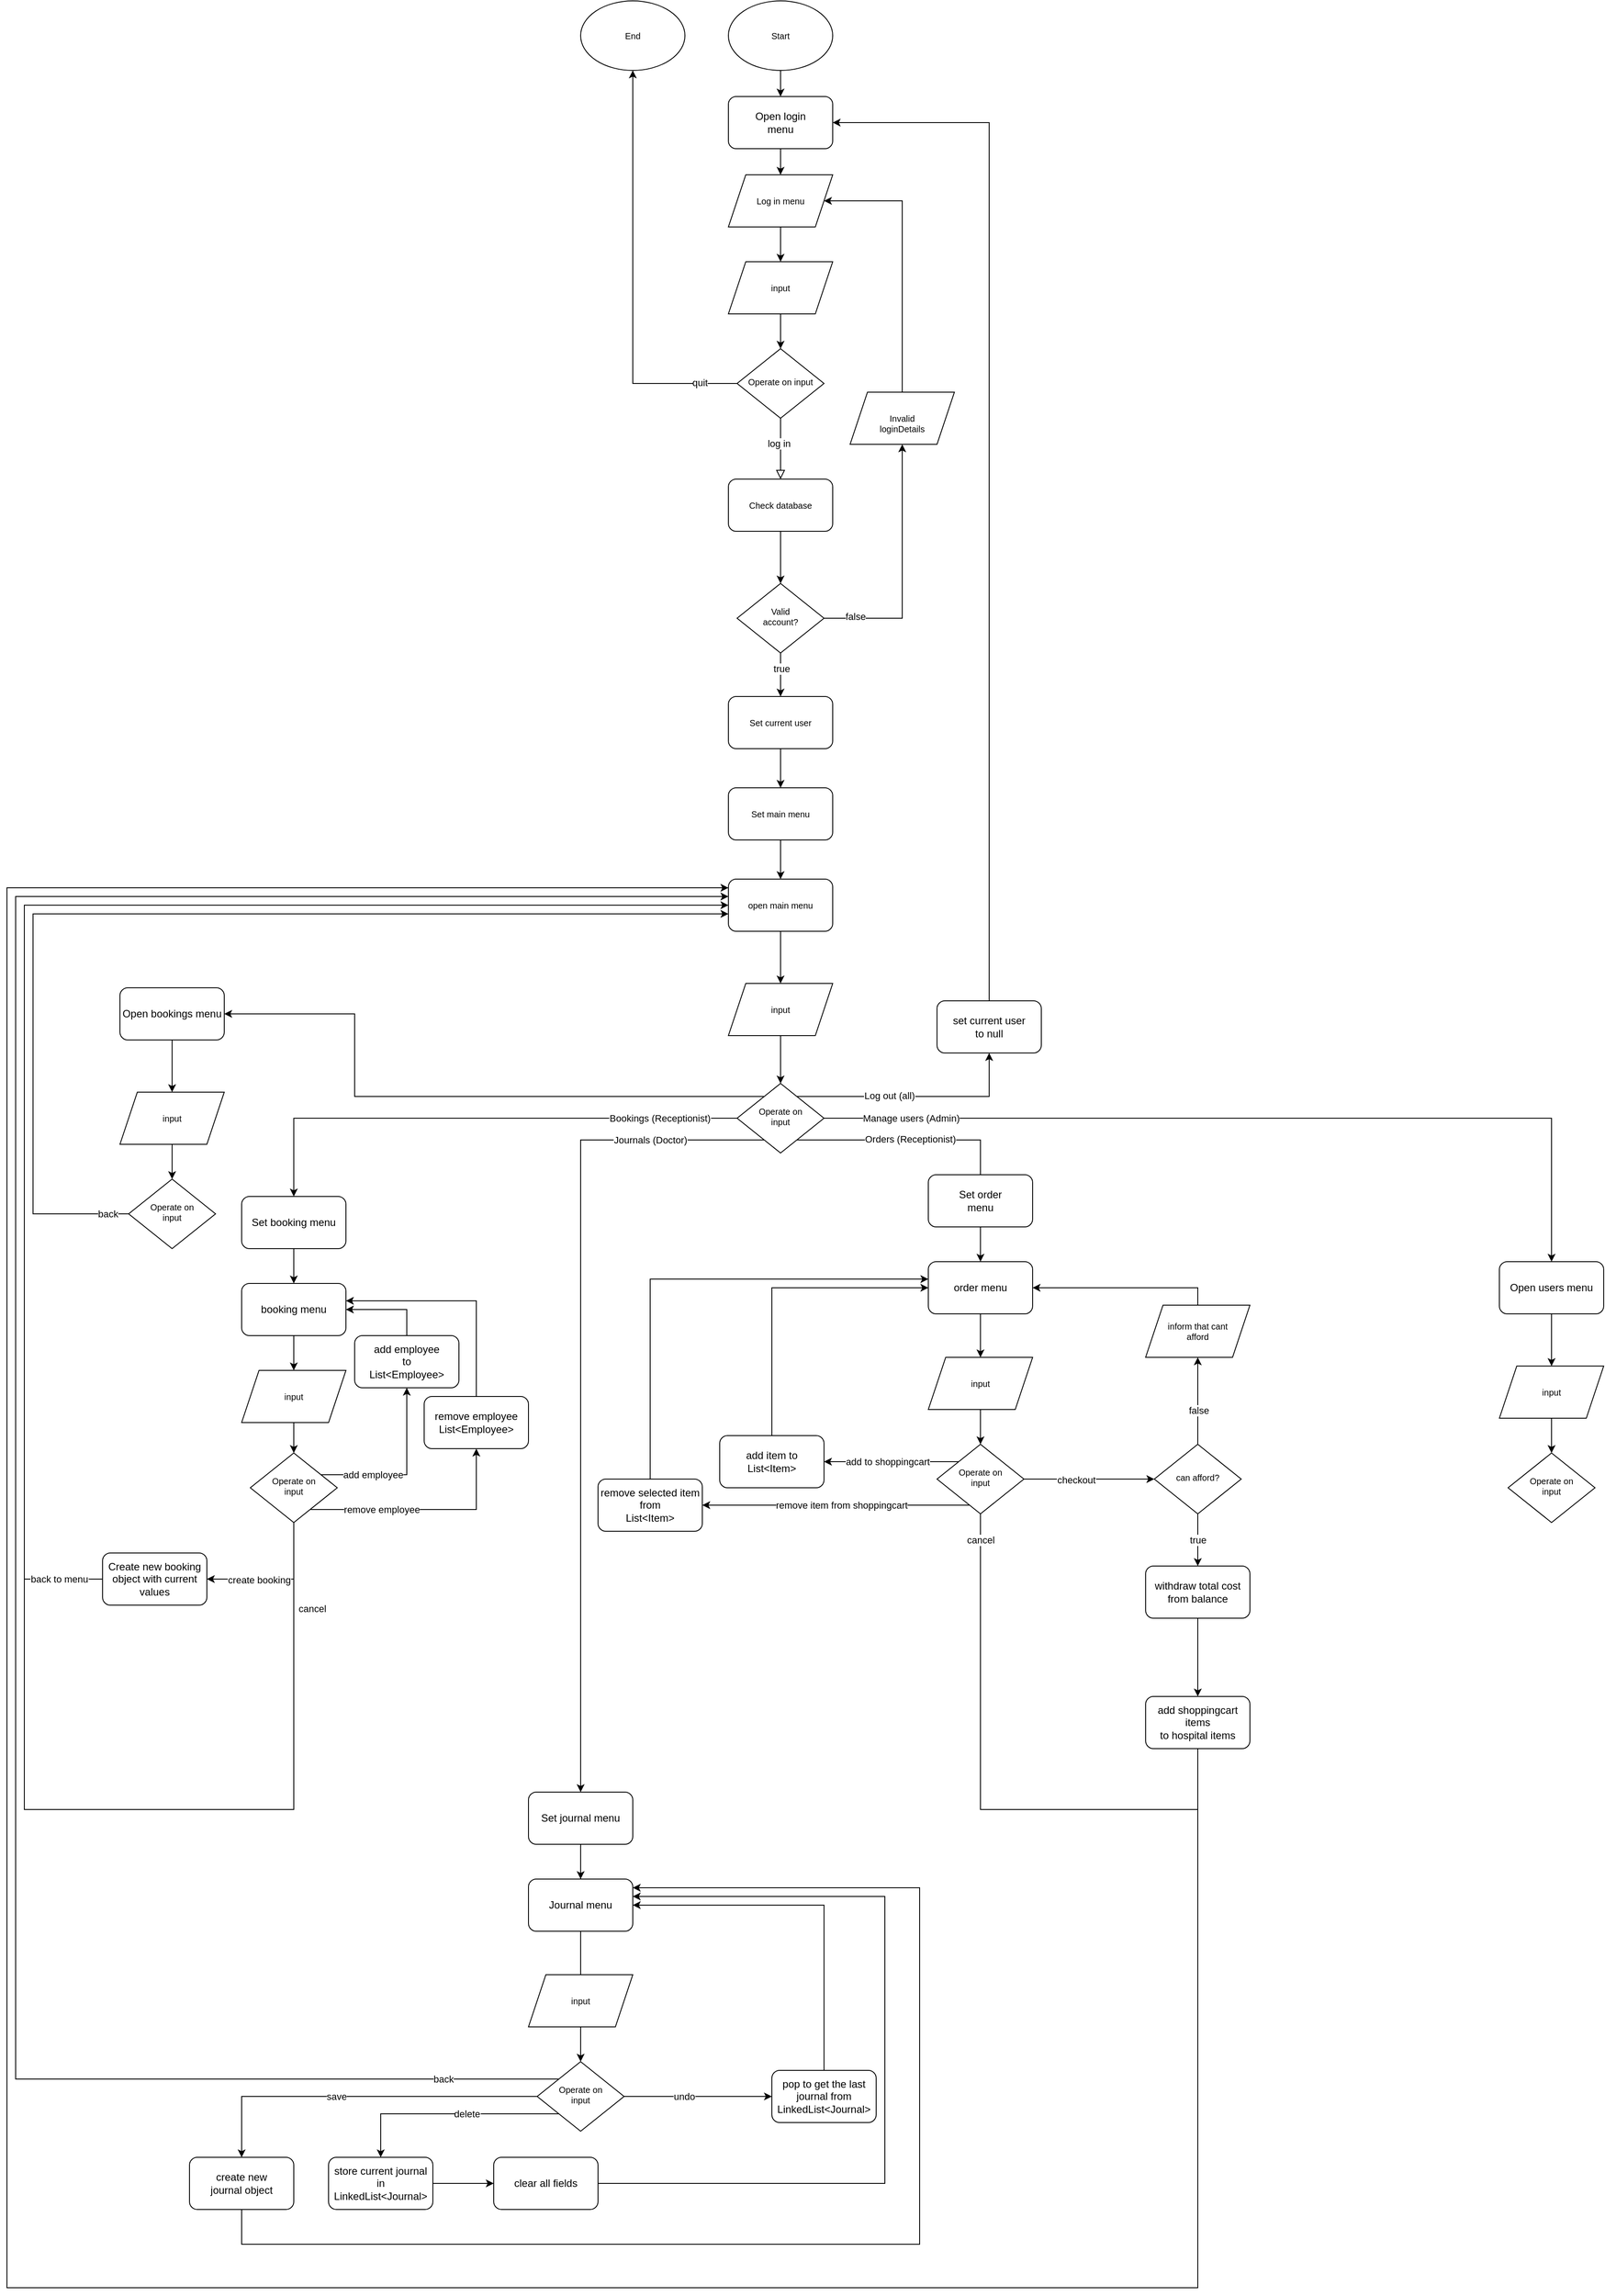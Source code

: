 <mxfile version="15.8.8" type="device"><diagram id="C5RBs43oDa-KdzZeNtuy" name="Page-1"><mxGraphModel dx="2055" dy="1497" grid="1" gridSize="10" guides="1" tooltips="1" connect="1" arrows="1" fold="1" page="1" pageScale="1" pageWidth="827" pageHeight="1169" math="0" shadow="0"><root><mxCell id="WIyWlLk6GJQsqaUBKTNV-0"/><mxCell id="WIyWlLk6GJQsqaUBKTNV-1" parent="WIyWlLk6GJQsqaUBKTNV-0"/><mxCell id="WIyWlLk6GJQsqaUBKTNV-2" value="" style="rounded=0;html=1;jettySize=auto;orthogonalLoop=1;fontSize=10;endArrow=block;endFill=0;endSize=8;strokeWidth=1;shadow=0;labelBackgroundColor=none;edgeStyle=orthogonalEdgeStyle;startArrow=none;" parent="WIyWlLk6GJQsqaUBKTNV-1" source="FMDktdwsjYTPo5hwzyfy-83" target="PNZuK1iH_k0Fpa-wT_F5-3" edge="1"><mxGeometry relative="1" as="geometry"><mxPoint y="-210.0" as="sourcePoint"/></mxGeometry></mxCell><mxCell id="FMDktdwsjYTPo5hwzyfy-88" value="log in" style="edgeLabel;html=1;align=center;verticalAlign=middle;resizable=0;points=[];" parent="WIyWlLk6GJQsqaUBKTNV-2" vertex="1" connectable="0"><mxGeometry x="-0.191" y="-2" relative="1" as="geometry"><mxPoint as="offset"/></mxGeometry></mxCell><mxCell id="sf3Kfz852IDjXtzxoqYk-4" style="edgeStyle=orthogonalEdgeStyle;rounded=0;orthogonalLoop=1;jettySize=auto;html=1;" edge="1" parent="WIyWlLk6GJQsqaUBKTNV-1" source="WIyWlLk6GJQsqaUBKTNV-6" target="PNZuK1iH_k0Fpa-wT_F5-1"><mxGeometry relative="1" as="geometry"/></mxCell><mxCell id="sf3Kfz852IDjXtzxoqYk-5" value="false" style="edgeLabel;html=1;align=center;verticalAlign=middle;resizable=0;points=[];" vertex="1" connectable="0" parent="sf3Kfz852IDjXtzxoqYk-4"><mxGeometry x="-0.752" y="2" relative="1" as="geometry"><mxPoint as="offset"/></mxGeometry></mxCell><mxCell id="sf3Kfz852IDjXtzxoqYk-6" style="edgeStyle=orthogonalEdgeStyle;rounded=0;orthogonalLoop=1;jettySize=auto;html=1;" edge="1" parent="WIyWlLk6GJQsqaUBKTNV-1" source="WIyWlLk6GJQsqaUBKTNV-6" target="PNZuK1iH_k0Fpa-wT_F5-9"><mxGeometry relative="1" as="geometry"/></mxCell><mxCell id="sf3Kfz852IDjXtzxoqYk-7" value="true" style="edgeLabel;html=1;align=center;verticalAlign=middle;resizable=0;points=[];" vertex="1" connectable="0" parent="sf3Kfz852IDjXtzxoqYk-6"><mxGeometry x="-0.28" y="1" relative="1" as="geometry"><mxPoint as="offset"/></mxGeometry></mxCell><mxCell id="WIyWlLk6GJQsqaUBKTNV-6" value="&lt;div&gt;Valid&lt;/div&gt;&lt;div&gt;account?&lt;br&gt;&lt;/div&gt;" style="rhombus;whiteSpace=wrap;html=1;shadow=0;fontFamily=Helvetica;fontSize=10;align=center;strokeWidth=1;spacing=6;spacingTop=-4;" parent="WIyWlLk6GJQsqaUBKTNV-1" vertex="1"><mxGeometry x="-50" y="110" width="100" height="80" as="geometry"/></mxCell><mxCell id="FMDktdwsjYTPo5hwzyfy-92" style="edgeStyle=orthogonalEdgeStyle;rounded=0;orthogonalLoop=1;jettySize=auto;html=1;" parent="WIyWlLk6GJQsqaUBKTNV-1" source="PNZuK1iH_k0Fpa-wT_F5-0" target="FMDktdwsjYTPo5hwzyfy-83" edge="1"><mxGeometry relative="1" as="geometry"/></mxCell><mxCell id="PNZuK1iH_k0Fpa-wT_F5-0" value="input" style="shape=parallelogram;perimeter=parallelogramPerimeter;whiteSpace=wrap;html=1;fixedSize=1;fontSize=10;" parent="WIyWlLk6GJQsqaUBKTNV-1" vertex="1"><mxGeometry x="-60" y="-260" width="120" height="60" as="geometry"/></mxCell><mxCell id="PNZuK1iH_k0Fpa-wT_F5-2" style="edgeStyle=orthogonalEdgeStyle;rounded=0;orthogonalLoop=1;jettySize=auto;html=1;fontSize=10;" parent="WIyWlLk6GJQsqaUBKTNV-1" source="PNZuK1iH_k0Fpa-wT_F5-1" target="PNZuK1iH_k0Fpa-wT_F5-7" edge="1"><mxGeometry relative="1" as="geometry"><Array as="points"><mxPoint x="140" y="-330"/></Array></mxGeometry></mxCell><mxCell id="PNZuK1iH_k0Fpa-wT_F5-1" value="&lt;div&gt;&lt;br&gt;&lt;/div&gt;&lt;div&gt;Invalid&lt;br&gt;&lt;/div&gt;&lt;div&gt;loginDetails&lt;br&gt;&lt;/div&gt;" style="shape=parallelogram;perimeter=parallelogramPerimeter;whiteSpace=wrap;html=1;fixedSize=1;fontSize=10;" parent="WIyWlLk6GJQsqaUBKTNV-1" vertex="1"><mxGeometry x="80" y="-110" width="120" height="60" as="geometry"/></mxCell><mxCell id="PNZuK1iH_k0Fpa-wT_F5-4" style="edgeStyle=orthogonalEdgeStyle;rounded=0;orthogonalLoop=1;jettySize=auto;html=1;fontSize=10;" parent="WIyWlLk6GJQsqaUBKTNV-1" source="PNZuK1iH_k0Fpa-wT_F5-3" target="WIyWlLk6GJQsqaUBKTNV-6" edge="1"><mxGeometry relative="1" as="geometry"><mxPoint x="-0.034" y="100.028" as="targetPoint"/></mxGeometry></mxCell><mxCell id="PNZuK1iH_k0Fpa-wT_F5-3" value="Check database" style="rounded=1;whiteSpace=wrap;html=1;fontSize=10;" parent="WIyWlLk6GJQsqaUBKTNV-1" vertex="1"><mxGeometry x="-60" y="-10" width="120" height="60" as="geometry"/></mxCell><mxCell id="PNZuK1iH_k0Fpa-wT_F5-6" style="edgeStyle=orthogonalEdgeStyle;rounded=0;orthogonalLoop=1;jettySize=auto;html=1;fontSize=10;" parent="WIyWlLk6GJQsqaUBKTNV-1" source="PNZuK1iH_k0Fpa-wT_F5-5" target="FMDktdwsjYTPo5hwzyfy-9" edge="1"><mxGeometry relative="1" as="geometry"/></mxCell><mxCell id="PNZuK1iH_k0Fpa-wT_F5-5" value="Start" style="ellipse;whiteSpace=wrap;html=1;fontSize=10;" parent="WIyWlLk6GJQsqaUBKTNV-1" vertex="1"><mxGeometry x="-60" y="-560" width="120" height="80" as="geometry"/></mxCell><mxCell id="PNZuK1iH_k0Fpa-wT_F5-8" style="edgeStyle=orthogonalEdgeStyle;rounded=0;orthogonalLoop=1;jettySize=auto;html=1;fontSize=10;" parent="WIyWlLk6GJQsqaUBKTNV-1" source="PNZuK1iH_k0Fpa-wT_F5-7" target="PNZuK1iH_k0Fpa-wT_F5-0" edge="1"><mxGeometry relative="1" as="geometry"/></mxCell><mxCell id="PNZuK1iH_k0Fpa-wT_F5-7" value="Log in menu" style="shape=parallelogram;perimeter=parallelogramPerimeter;whiteSpace=wrap;html=1;fixedSize=1;fontSize=10;" parent="WIyWlLk6GJQsqaUBKTNV-1" vertex="1"><mxGeometry x="-60" y="-360" width="120" height="60" as="geometry"/></mxCell><mxCell id="FMDktdwsjYTPo5hwzyfy-33" style="edgeStyle=orthogonalEdgeStyle;rounded=0;orthogonalLoop=1;jettySize=auto;html=1;" parent="WIyWlLk6GJQsqaUBKTNV-1" source="PNZuK1iH_k0Fpa-wT_F5-9" target="FMDktdwsjYTPo5hwzyfy-29" edge="1"><mxGeometry relative="1" as="geometry"/></mxCell><mxCell id="PNZuK1iH_k0Fpa-wT_F5-9" value="&lt;div&gt;Set current user&lt;/div&gt;" style="rounded=1;whiteSpace=wrap;html=1;fontSize=10;" parent="WIyWlLk6GJQsqaUBKTNV-1" vertex="1"><mxGeometry x="-60" y="240" width="120" height="60" as="geometry"/></mxCell><mxCell id="FMDktdwsjYTPo5hwzyfy-7" style="edgeStyle=orthogonalEdgeStyle;rounded=0;orthogonalLoop=1;jettySize=auto;html=1;" parent="WIyWlLk6GJQsqaUBKTNV-1" source="FMDktdwsjYTPo5hwzyfy-4" target="FMDktdwsjYTPo5hwzyfy-6" edge="1"><mxGeometry relative="1" as="geometry"><Array as="points"><mxPoint x="-560" y="725"/></Array></mxGeometry></mxCell><mxCell id="FMDktdwsjYTPo5hwzyfy-13" value="Bookings (Receptionist)" style="edgeLabel;html=1;align=center;verticalAlign=middle;resizable=0;points=[];" parent="FMDktdwsjYTPo5hwzyfy-7" vertex="1" connectable="0"><mxGeometry x="-0.095" y="3" relative="1" as="geometry"><mxPoint x="182" y="-3" as="offset"/></mxGeometry></mxCell><mxCell id="FMDktdwsjYTPo5hwzyfy-15" style="edgeStyle=orthogonalEdgeStyle;rounded=0;orthogonalLoop=1;jettySize=auto;html=1;" parent="WIyWlLk6GJQsqaUBKTNV-1" source="FMDktdwsjYTPo5hwzyfy-4" target="FMDktdwsjYTPo5hwzyfy-14" edge="1"><mxGeometry relative="1" as="geometry"><Array as="points"><mxPoint x="230" y="750"/></Array></mxGeometry></mxCell><mxCell id="FMDktdwsjYTPo5hwzyfy-55" value="Orders (Receptionist)" style="edgeLabel;html=1;align=center;verticalAlign=middle;resizable=0;points=[];" parent="FMDktdwsjYTPo5hwzyfy-15" vertex="1" connectable="0"><mxGeometry x="-0.18" y="1" relative="1" as="geometry"><mxPoint x="-14" as="offset"/></mxGeometry></mxCell><mxCell id="FMDktdwsjYTPo5hwzyfy-62" style="edgeStyle=orthogonalEdgeStyle;rounded=0;orthogonalLoop=1;jettySize=auto;html=1;" parent="WIyWlLk6GJQsqaUBKTNV-1" source="FMDktdwsjYTPo5hwzyfy-4" target="FMDktdwsjYTPo5hwzyfy-61" edge="1"><mxGeometry relative="1" as="geometry"><Array as="points"><mxPoint x="-230" y="750"/></Array></mxGeometry></mxCell><mxCell id="I7iAI7oBFa5zMu84nfNV-2" value="Journals (Doctor)" style="edgeLabel;html=1;align=center;verticalAlign=middle;resizable=0;points=[];" parent="FMDktdwsjYTPo5hwzyfy-62" vertex="1" connectable="0"><mxGeometry x="-0.419" relative="1" as="geometry"><mxPoint x="80" y="-68" as="offset"/></mxGeometry></mxCell><mxCell id="FMDktdwsjYTPo5hwzyfy-69" style="edgeStyle=orthogonalEdgeStyle;rounded=0;orthogonalLoop=1;jettySize=auto;html=1;" parent="WIyWlLk6GJQsqaUBKTNV-1" source="FMDktdwsjYTPo5hwzyfy-4" target="FMDktdwsjYTPo5hwzyfy-68" edge="1"><mxGeometry relative="1" as="geometry"><Array as="points"><mxPoint x="887" y="725"/></Array></mxGeometry></mxCell><mxCell id="FMDktdwsjYTPo5hwzyfy-76" value="Manage users (Admin)" style="edgeLabel;html=1;align=center;verticalAlign=middle;resizable=0;points=[];" parent="FMDktdwsjYTPo5hwzyfy-69" vertex="1" connectable="0"><mxGeometry x="-0.339" y="2" relative="1" as="geometry"><mxPoint x="-231" y="2" as="offset"/></mxGeometry></mxCell><mxCell id="FMDktdwsjYTPo5hwzyfy-71" style="edgeStyle=orthogonalEdgeStyle;rounded=0;orthogonalLoop=1;jettySize=auto;html=1;" parent="WIyWlLk6GJQsqaUBKTNV-1" source="FMDktdwsjYTPo5hwzyfy-4" target="FMDktdwsjYTPo5hwzyfy-70" edge="1"><mxGeometry relative="1" as="geometry"><Array as="points"><mxPoint x="240" y="700"/></Array></mxGeometry></mxCell><mxCell id="FMDktdwsjYTPo5hwzyfy-72" value="Log out (all)" style="edgeLabel;html=1;align=center;verticalAlign=middle;resizable=0;points=[];" parent="FMDktdwsjYTPo5hwzyfy-71" vertex="1" connectable="0"><mxGeometry x="-0.221" y="1" relative="1" as="geometry"><mxPoint as="offset"/></mxGeometry></mxCell><mxCell id="y11WNSYkZFv8qLSEC6Jq-25" style="edgeStyle=orthogonalEdgeStyle;rounded=0;orthogonalLoop=1;jettySize=auto;html=1;endArrow=classic;endFill=1;" parent="WIyWlLk6GJQsqaUBKTNV-1" source="FMDktdwsjYTPo5hwzyfy-4" target="y11WNSYkZFv8qLSEC6Jq-21" edge="1"><mxGeometry relative="1" as="geometry"><Array as="points"><mxPoint x="-490" y="700"/><mxPoint x="-490" y="605"/></Array></mxGeometry></mxCell><mxCell id="FMDktdwsjYTPo5hwzyfy-4" value="&lt;div&gt;Operate on&lt;/div&gt;input" style="rhombus;whiteSpace=wrap;html=1;shadow=0;fontFamily=Helvetica;fontSize=10;align=center;strokeWidth=1;spacing=6;spacingTop=-4;" parent="WIyWlLk6GJQsqaUBKTNV-1" vertex="1"><mxGeometry x="-50" y="685" width="100" height="80" as="geometry"/></mxCell><mxCell id="FMDktdwsjYTPo5hwzyfy-95" style="edgeStyle=orthogonalEdgeStyle;rounded=0;orthogonalLoop=1;jettySize=auto;html=1;" parent="WIyWlLk6GJQsqaUBKTNV-1" source="FMDktdwsjYTPo5hwzyfy-6" target="y11WNSYkZFv8qLSEC6Jq-18" edge="1"><mxGeometry relative="1" as="geometry"/></mxCell><mxCell id="FMDktdwsjYTPo5hwzyfy-6" value="&lt;div&gt;Set booking menu&lt;/div&gt;" style="rounded=1;whiteSpace=wrap;html=1;" parent="WIyWlLk6GJQsqaUBKTNV-1" vertex="1"><mxGeometry x="-620" y="815" width="120" height="60" as="geometry"/></mxCell><mxCell id="FMDktdwsjYTPo5hwzyfy-10" style="edgeStyle=orthogonalEdgeStyle;rounded=0;orthogonalLoop=1;jettySize=auto;html=1;" parent="WIyWlLk6GJQsqaUBKTNV-1" source="FMDktdwsjYTPo5hwzyfy-9" target="PNZuK1iH_k0Fpa-wT_F5-7" edge="1"><mxGeometry relative="1" as="geometry"/></mxCell><mxCell id="FMDktdwsjYTPo5hwzyfy-9" value="&lt;div&gt;Open login&lt;/div&gt;&lt;div&gt;menu&lt;br&gt;&lt;/div&gt;" style="rounded=1;whiteSpace=wrap;html=1;" parent="WIyWlLk6GJQsqaUBKTNV-1" vertex="1"><mxGeometry x="-60" y="-450" width="120" height="60" as="geometry"/></mxCell><mxCell id="I7iAI7oBFa5zMu84nfNV-12" style="edgeStyle=orthogonalEdgeStyle;rounded=0;orthogonalLoop=1;jettySize=auto;html=1;" parent="WIyWlLk6GJQsqaUBKTNV-1" source="FMDktdwsjYTPo5hwzyfy-14" target="I7iAI7oBFa5zMu84nfNV-10" edge="1"><mxGeometry relative="1" as="geometry"><Array as="points"><mxPoint x="240" y="1000"/><mxPoint x="240" y="1000"/></Array></mxGeometry></mxCell><mxCell id="FMDktdwsjYTPo5hwzyfy-14" value="order menu" style="rounded=1;whiteSpace=wrap;html=1;" parent="WIyWlLk6GJQsqaUBKTNV-1" vertex="1"><mxGeometry x="170" y="890" width="120" height="60" as="geometry"/></mxCell><mxCell id="FMDktdwsjYTPo5hwzyfy-36" style="edgeStyle=orthogonalEdgeStyle;rounded=0;orthogonalLoop=1;jettySize=auto;html=1;" parent="WIyWlLk6GJQsqaUBKTNV-1" source="FMDktdwsjYTPo5hwzyfy-29" target="FMDktdwsjYTPo5hwzyfy-66" edge="1"><mxGeometry relative="1" as="geometry"><mxPoint y="440" as="targetPoint"/></mxGeometry></mxCell><mxCell id="FMDktdwsjYTPo5hwzyfy-29" value="&lt;div&gt;Set main menu&lt;/div&gt;" style="rounded=1;whiteSpace=wrap;html=1;fontSize=10;" parent="WIyWlLk6GJQsqaUBKTNV-1" vertex="1"><mxGeometry x="-60" y="345" width="120" height="60" as="geometry"/></mxCell><mxCell id="FMDktdwsjYTPo5hwzyfy-53" style="edgeStyle=orthogonalEdgeStyle;rounded=0;orthogonalLoop=1;jettySize=auto;html=1;" parent="WIyWlLk6GJQsqaUBKTNV-1" source="FMDktdwsjYTPo5hwzyfy-52" target="FMDktdwsjYTPo5hwzyfy-4" edge="1"><mxGeometry relative="1" as="geometry"/></mxCell><mxCell id="FMDktdwsjYTPo5hwzyfy-52" value="input" style="shape=parallelogram;perimeter=parallelogramPerimeter;whiteSpace=wrap;html=1;fixedSize=1;fontSize=10;" parent="WIyWlLk6GJQsqaUBKTNV-1" vertex="1"><mxGeometry x="-60" y="570" width="120" height="60" as="geometry"/></mxCell><mxCell id="I7iAI7oBFa5zMu84nfNV-7" style="edgeStyle=orthogonalEdgeStyle;rounded=0;orthogonalLoop=1;jettySize=auto;html=1;" parent="WIyWlLk6GJQsqaUBKTNV-1" source="FMDktdwsjYTPo5hwzyfy-61" target="y11WNSYkZFv8qLSEC6Jq-9" edge="1"><mxGeometry relative="1" as="geometry"/></mxCell><mxCell id="FMDktdwsjYTPo5hwzyfy-61" value="Set journal menu" style="rounded=1;whiteSpace=wrap;html=1;" parent="WIyWlLk6GJQsqaUBKTNV-1" vertex="1"><mxGeometry x="-290" y="1500" width="120" height="60" as="geometry"/></mxCell><mxCell id="FMDktdwsjYTPo5hwzyfy-67" style="edgeStyle=orthogonalEdgeStyle;rounded=0;orthogonalLoop=1;jettySize=auto;html=1;" parent="WIyWlLk6GJQsqaUBKTNV-1" source="FMDktdwsjYTPo5hwzyfy-66" target="FMDktdwsjYTPo5hwzyfy-52" edge="1"><mxGeometry relative="1" as="geometry"/></mxCell><mxCell id="FMDktdwsjYTPo5hwzyfy-66" value="open main menu" style="rounded=1;whiteSpace=wrap;html=1;fontSize=10;" parent="WIyWlLk6GJQsqaUBKTNV-1" vertex="1"><mxGeometry x="-60" y="450" width="120" height="60" as="geometry"/></mxCell><mxCell id="I7iAI7oBFa5zMu84nfNV-17" style="edgeStyle=orthogonalEdgeStyle;rounded=0;orthogonalLoop=1;jettySize=auto;html=1;" parent="WIyWlLk6GJQsqaUBKTNV-1" source="FMDktdwsjYTPo5hwzyfy-68" target="I7iAI7oBFa5zMu84nfNV-15" edge="1"><mxGeometry relative="1" as="geometry"/></mxCell><mxCell id="FMDktdwsjYTPo5hwzyfy-68" value="Open users menu" style="rounded=1;whiteSpace=wrap;html=1;" parent="WIyWlLk6GJQsqaUBKTNV-1" vertex="1"><mxGeometry x="827" y="890" width="120" height="60" as="geometry"/></mxCell><mxCell id="FMDktdwsjYTPo5hwzyfy-73" style="edgeStyle=orthogonalEdgeStyle;rounded=0;orthogonalLoop=1;jettySize=auto;html=1;" parent="WIyWlLk6GJQsqaUBKTNV-1" source="FMDktdwsjYTPo5hwzyfy-70" target="FMDktdwsjYTPo5hwzyfy-9" edge="1"><mxGeometry relative="1" as="geometry"><Array as="points"><mxPoint x="240" y="-420"/></Array></mxGeometry></mxCell><mxCell id="FMDktdwsjYTPo5hwzyfy-70" value="&lt;div&gt;set current user&lt;/div&gt;&lt;div&gt;to null&lt;br&gt;&lt;/div&gt;" style="rounded=1;whiteSpace=wrap;html=1;" parent="WIyWlLk6GJQsqaUBKTNV-1" vertex="1"><mxGeometry x="180" y="590" width="120" height="60" as="geometry"/></mxCell><mxCell id="FMDktdwsjYTPo5hwzyfy-82" value="End" style="ellipse;whiteSpace=wrap;html=1;fontSize=10;" parent="WIyWlLk6GJQsqaUBKTNV-1" vertex="1"><mxGeometry x="-230" y="-560" width="120" height="80" as="geometry"/></mxCell><mxCell id="FMDktdwsjYTPo5hwzyfy-89" style="edgeStyle=orthogonalEdgeStyle;rounded=0;orthogonalLoop=1;jettySize=auto;html=1;" parent="WIyWlLk6GJQsqaUBKTNV-1" source="FMDktdwsjYTPo5hwzyfy-83" target="FMDktdwsjYTPo5hwzyfy-82" edge="1"><mxGeometry relative="1" as="geometry"/></mxCell><mxCell id="FMDktdwsjYTPo5hwzyfy-90" value="quit" style="edgeLabel;html=1;align=center;verticalAlign=middle;resizable=0;points=[];" parent="FMDktdwsjYTPo5hwzyfy-89" vertex="1" connectable="0"><mxGeometry x="-0.818" y="-1" relative="1" as="geometry"><mxPoint as="offset"/></mxGeometry></mxCell><mxCell id="FMDktdwsjYTPo5hwzyfy-83" value="Operate on input" style="rhombus;whiteSpace=wrap;html=1;shadow=0;fontFamily=Helvetica;fontSize=10;align=center;strokeWidth=1;spacing=6;spacingTop=-4;" parent="WIyWlLk6GJQsqaUBKTNV-1" vertex="1"><mxGeometry x="-50" y="-160" width="100" height="80" as="geometry"/></mxCell><mxCell id="FMDktdwsjYTPo5hwzyfy-97" style="edgeStyle=orthogonalEdgeStyle;rounded=0;orthogonalLoop=1;jettySize=auto;html=1;" parent="WIyWlLk6GJQsqaUBKTNV-1" source="FMDktdwsjYTPo5hwzyfy-94" target="FMDktdwsjYTPo5hwzyfy-96" edge="1"><mxGeometry relative="1" as="geometry"/></mxCell><mxCell id="FMDktdwsjYTPo5hwzyfy-94" value="input" style="shape=parallelogram;perimeter=parallelogramPerimeter;whiteSpace=wrap;html=1;fixedSize=1;fontSize=10;" parent="WIyWlLk6GJQsqaUBKTNV-1" vertex="1"><mxGeometry x="-620" y="1015" width="120" height="60" as="geometry"/></mxCell><mxCell id="FMDktdwsjYTPo5hwzyfy-98" style="edgeStyle=orthogonalEdgeStyle;rounded=0;orthogonalLoop=1;jettySize=auto;html=1;" parent="WIyWlLk6GJQsqaUBKTNV-1" source="FMDktdwsjYTPo5hwzyfy-96" target="FMDktdwsjYTPo5hwzyfy-66" edge="1"><mxGeometry relative="1" as="geometry"><Array as="points"><mxPoint x="-560" y="1520"/><mxPoint x="-870" y="1520"/><mxPoint x="-870" y="480"/></Array></mxGeometry></mxCell><mxCell id="FMDktdwsjYTPo5hwzyfy-100" value="cancel" style="edgeLabel;html=1;align=center;verticalAlign=middle;resizable=0;points=[];" parent="FMDktdwsjYTPo5hwzyfy-98" vertex="1" connectable="0"><mxGeometry x="-0.922" y="-2" relative="1" as="geometry"><mxPoint x="23" y="2" as="offset"/></mxGeometry></mxCell><mxCell id="y11WNSYkZFv8qLSEC6Jq-1" style="edgeStyle=orthogonalEdgeStyle;rounded=0;orthogonalLoop=1;jettySize=auto;html=1;" parent="WIyWlLk6GJQsqaUBKTNV-1" source="FMDktdwsjYTPo5hwzyfy-96" target="y11WNSYkZFv8qLSEC6Jq-0" edge="1"><mxGeometry relative="1" as="geometry"><Array as="points"><mxPoint x="-560" y="1255"/></Array></mxGeometry></mxCell><mxCell id="y11WNSYkZFv8qLSEC6Jq-2" value="create booking" style="edgeLabel;html=1;align=center;verticalAlign=middle;resizable=0;points=[];" parent="y11WNSYkZFv8qLSEC6Jq-1" vertex="1" connectable="0"><mxGeometry x="-0.293" y="-1" relative="1" as="geometry"><mxPoint x="-39" y="7" as="offset"/></mxGeometry></mxCell><mxCell id="y11WNSYkZFv8qLSEC6Jq-5" style="edgeStyle=orthogonalEdgeStyle;rounded=0;orthogonalLoop=1;jettySize=auto;html=1;" parent="WIyWlLk6GJQsqaUBKTNV-1" target="y11WNSYkZFv8qLSEC6Jq-4" edge="1"><mxGeometry relative="1" as="geometry"><mxPoint x="-541.25" y="1135" as="sourcePoint"/><mxPoint x="-330" y="1125" as="targetPoint"/><Array as="points"><mxPoint x="-430" y="1135"/></Array></mxGeometry></mxCell><mxCell id="y11WNSYkZFv8qLSEC6Jq-6" value="add employee" style="edgeLabel;html=1;align=center;verticalAlign=middle;resizable=0;points=[];" parent="y11WNSYkZFv8qLSEC6Jq-5" vertex="1" connectable="0"><mxGeometry x="-0.17" relative="1" as="geometry"><mxPoint x="-16" as="offset"/></mxGeometry></mxCell><mxCell id="y11WNSYkZFv8qLSEC6Jq-15" style="edgeStyle=orthogonalEdgeStyle;rounded=0;orthogonalLoop=1;jettySize=auto;html=1;endArrow=classic;endFill=1;" parent="WIyWlLk6GJQsqaUBKTNV-1" source="FMDktdwsjYTPo5hwzyfy-96" target="y11WNSYkZFv8qLSEC6Jq-14" edge="1"><mxGeometry relative="1" as="geometry"><Array as="points"><mxPoint x="-410" y="1175"/><mxPoint x="-410" y="1175"/></Array></mxGeometry></mxCell><mxCell id="y11WNSYkZFv8qLSEC6Jq-16" value="remove employee" style="edgeLabel;html=1;align=center;verticalAlign=middle;resizable=0;points=[];" parent="y11WNSYkZFv8qLSEC6Jq-15" vertex="1" connectable="0"><mxGeometry x="-0.514" relative="1" as="geometry"><mxPoint x="18" as="offset"/></mxGeometry></mxCell><mxCell id="FMDktdwsjYTPo5hwzyfy-96" value="&lt;div&gt;Operate on&lt;/div&gt;input" style="rhombus;whiteSpace=wrap;html=1;shadow=0;fontFamily=Helvetica;fontSize=10;align=center;strokeWidth=1;spacing=6;spacingTop=-4;" parent="WIyWlLk6GJQsqaUBKTNV-1" vertex="1"><mxGeometry x="-610" y="1110" width="100" height="80" as="geometry"/></mxCell><mxCell id="I7iAI7oBFa5zMu84nfNV-3" style="edgeStyle=orthogonalEdgeStyle;rounded=0;orthogonalLoop=1;jettySize=auto;html=1;" parent="WIyWlLk6GJQsqaUBKTNV-1" source="I7iAI7oBFa5zMu84nfNV-4" target="I7iAI7oBFa5zMu84nfNV-6" edge="1"><mxGeometry relative="1" as="geometry"/></mxCell><mxCell id="I7iAI7oBFa5zMu84nfNV-4" value="input" style="shape=parallelogram;perimeter=parallelogramPerimeter;whiteSpace=wrap;html=1;fixedSize=1;fontSize=10;" parent="WIyWlLk6GJQsqaUBKTNV-1" vertex="1"><mxGeometry x="-290" y="1710" width="120" height="60" as="geometry"/></mxCell><mxCell id="I7iAI7oBFa5zMu84nfNV-19" style="edgeStyle=orthogonalEdgeStyle;rounded=0;orthogonalLoop=1;jettySize=auto;html=1;" parent="WIyWlLk6GJQsqaUBKTNV-1" source="I7iAI7oBFa5zMu84nfNV-6" target="I7iAI7oBFa5zMu84nfNV-18" edge="1"><mxGeometry relative="1" as="geometry"><mxPoint x="-619.971" y="1920" as="targetPoint"/><Array as="points"><mxPoint x="-620" y="1850"/></Array></mxGeometry></mxCell><mxCell id="I7iAI7oBFa5zMu84nfNV-20" value="save" style="edgeLabel;html=1;align=center;verticalAlign=middle;resizable=0;points=[];" parent="I7iAI7oBFa5zMu84nfNV-19" vertex="1" connectable="0"><mxGeometry x="0.129" relative="1" as="geometry"><mxPoint as="offset"/></mxGeometry></mxCell><mxCell id="I7iAI7oBFa5zMu84nfNV-25" style="edgeStyle=orthogonalEdgeStyle;rounded=0;orthogonalLoop=1;jettySize=auto;html=1;" parent="WIyWlLk6GJQsqaUBKTNV-1" source="I7iAI7oBFa5zMu84nfNV-6" target="I7iAI7oBFa5zMu84nfNV-22" edge="1"><mxGeometry relative="1" as="geometry"/></mxCell><mxCell id="I7iAI7oBFa5zMu84nfNV-26" value="undo" style="edgeLabel;html=1;align=center;verticalAlign=middle;resizable=0;points=[];" parent="I7iAI7oBFa5zMu84nfNV-25" vertex="1" connectable="0"><mxGeometry x="-0.193" relative="1" as="geometry"><mxPoint as="offset"/></mxGeometry></mxCell><mxCell id="I7iAI7oBFa5zMu84nfNV-28" style="edgeStyle=orthogonalEdgeStyle;rounded=0;orthogonalLoop=1;jettySize=auto;html=1;" parent="WIyWlLk6GJQsqaUBKTNV-1" source="I7iAI7oBFa5zMu84nfNV-6" target="I7iAI7oBFa5zMu84nfNV-27" edge="1"><mxGeometry relative="1" as="geometry"><Array as="points"><mxPoint x="-460" y="1870"/></Array></mxGeometry></mxCell><mxCell id="I7iAI7oBFa5zMu84nfNV-29" value="delete" style="edgeLabel;html=1;align=center;verticalAlign=middle;resizable=0;points=[];" parent="I7iAI7oBFa5zMu84nfNV-28" vertex="1" connectable="0"><mxGeometry x="-0.246" relative="1" as="geometry"><mxPoint x="-10" as="offset"/></mxGeometry></mxCell><mxCell id="I7iAI7oBFa5zMu84nfNV-35" style="edgeStyle=orthogonalEdgeStyle;rounded=0;orthogonalLoop=1;jettySize=auto;html=1;" parent="WIyWlLk6GJQsqaUBKTNV-1" source="I7iAI7oBFa5zMu84nfNV-6" target="FMDktdwsjYTPo5hwzyfy-66" edge="1"><mxGeometry relative="1" as="geometry"><mxPoint x="-660" y="1460" as="targetPoint"/><Array as="points"><mxPoint x="-880" y="1830"/><mxPoint x="-880" y="470"/></Array></mxGeometry></mxCell><mxCell id="I7iAI7oBFa5zMu84nfNV-37" value="back" style="edgeLabel;html=1;align=center;verticalAlign=middle;resizable=0;points=[];" parent="I7iAI7oBFa5zMu84nfNV-35" vertex="1" connectable="0"><mxGeometry x="-0.905" relative="1" as="geometry"><mxPoint as="offset"/></mxGeometry></mxCell><mxCell id="I7iAI7oBFa5zMu84nfNV-6" value="&lt;div&gt;Operate on&lt;/div&gt;input" style="rhombus;whiteSpace=wrap;html=1;shadow=0;fontFamily=Helvetica;fontSize=10;align=center;strokeWidth=1;spacing=6;spacingTop=-4;" parent="WIyWlLk6GJQsqaUBKTNV-1" vertex="1"><mxGeometry x="-280" y="1810" width="100" height="80" as="geometry"/></mxCell><mxCell id="I7iAI7oBFa5zMu84nfNV-9" style="edgeStyle=orthogonalEdgeStyle;rounded=0;orthogonalLoop=1;jettySize=auto;html=1;" parent="WIyWlLk6GJQsqaUBKTNV-1" source="I7iAI7oBFa5zMu84nfNV-10" target="I7iAI7oBFa5zMu84nfNV-11" edge="1"><mxGeometry relative="1" as="geometry"/></mxCell><mxCell id="I7iAI7oBFa5zMu84nfNV-10" value="input" style="shape=parallelogram;perimeter=parallelogramPerimeter;whiteSpace=wrap;html=1;fixedSize=1;fontSize=10;" parent="WIyWlLk6GJQsqaUBKTNV-1" vertex="1"><mxGeometry x="170" y="1000" width="120" height="60" as="geometry"/></mxCell><mxCell id="QwIVnnNlFT-l4NOjK_I_-2" style="edgeStyle=orthogonalEdgeStyle;rounded=0;orthogonalLoop=1;jettySize=auto;html=1;" parent="WIyWlLk6GJQsqaUBKTNV-1" source="I7iAI7oBFa5zMu84nfNV-11" target="QwIVnnNlFT-l4NOjK_I_-1" edge="1"><mxGeometry relative="1" as="geometry"><Array as="points"><mxPoint x="130" y="1120"/><mxPoint x="130" y="1120"/></Array></mxGeometry></mxCell><mxCell id="QwIVnnNlFT-l4NOjK_I_-4" value="add to shoppingcart" style="edgeLabel;html=1;align=center;verticalAlign=middle;resizable=0;points=[];" parent="QwIVnnNlFT-l4NOjK_I_-2" vertex="1" connectable="0"><mxGeometry x="-0.218" y="2" relative="1" as="geometry"><mxPoint x="-22" y="-2" as="offset"/></mxGeometry></mxCell><mxCell id="QwIVnnNlFT-l4NOjK_I_-8" style="edgeStyle=orthogonalEdgeStyle;rounded=0;orthogonalLoop=1;jettySize=auto;html=1;" parent="WIyWlLk6GJQsqaUBKTNV-1" source="I7iAI7oBFa5zMu84nfNV-11" target="QwIVnnNlFT-l4NOjK_I_-7" edge="1"><mxGeometry relative="1" as="geometry"><Array as="points"><mxPoint x="10" y="1170"/><mxPoint x="10" y="1170"/></Array></mxGeometry></mxCell><mxCell id="QwIVnnNlFT-l4NOjK_I_-10" value="remove item from shoppingcart" style="edgeLabel;html=1;align=center;verticalAlign=middle;resizable=0;points=[];" parent="QwIVnnNlFT-l4NOjK_I_-8" vertex="1" connectable="0"><mxGeometry x="-0.412" y="-1" relative="1" as="geometry"><mxPoint x="-57" y="1" as="offset"/></mxGeometry></mxCell><mxCell id="QwIVnnNlFT-l4NOjK_I_-16" style="edgeStyle=orthogonalEdgeStyle;rounded=0;orthogonalLoop=1;jettySize=auto;html=1;" parent="WIyWlLk6GJQsqaUBKTNV-1" source="I7iAI7oBFa5zMu84nfNV-11" target="QwIVnnNlFT-l4NOjK_I_-23" edge="1"><mxGeometry relative="1" as="geometry"><mxPoint x="414" y="1120" as="targetPoint"/><Array as="points"><mxPoint x="340" y="1140"/><mxPoint x="340" y="1140"/></Array></mxGeometry></mxCell><mxCell id="QwIVnnNlFT-l4NOjK_I_-17" value="checkout" style="edgeLabel;html=1;align=center;verticalAlign=middle;resizable=0;points=[];" parent="QwIVnnNlFT-l4NOjK_I_-16" vertex="1" connectable="0"><mxGeometry x="-0.209" y="-1" relative="1" as="geometry"><mxPoint as="offset"/></mxGeometry></mxCell><mxCell id="QwIVnnNlFT-l4NOjK_I_-20" style="edgeStyle=orthogonalEdgeStyle;rounded=0;orthogonalLoop=1;jettySize=auto;html=1;endArrow=none;endFill=0;" parent="WIyWlLk6GJQsqaUBKTNV-1" source="I7iAI7oBFa5zMu84nfNV-11" edge="1"><mxGeometry relative="1" as="geometry"><mxPoint x="480" y="1530" as="targetPoint"/><Array as="points"><mxPoint x="230" y="1520"/><mxPoint x="480" y="1520"/></Array></mxGeometry></mxCell><mxCell id="QwIVnnNlFT-l4NOjK_I_-21" value="cancel" style="edgeLabel;html=1;align=center;verticalAlign=middle;resizable=0;points=[];" parent="QwIVnnNlFT-l4NOjK_I_-20" vertex="1" connectable="0"><mxGeometry x="-0.653" y="-2" relative="1" as="geometry"><mxPoint x="2" y="-74" as="offset"/></mxGeometry></mxCell><mxCell id="I7iAI7oBFa5zMu84nfNV-11" value="&lt;div&gt;Operate on&lt;/div&gt;input" style="rhombus;whiteSpace=wrap;html=1;shadow=0;fontFamily=Helvetica;fontSize=10;align=center;strokeWidth=1;spacing=6;spacingTop=-4;" parent="WIyWlLk6GJQsqaUBKTNV-1" vertex="1"><mxGeometry x="180" y="1100" width="100" height="80" as="geometry"/></mxCell><mxCell id="I7iAI7oBFa5zMu84nfNV-14" style="edgeStyle=orthogonalEdgeStyle;rounded=0;orthogonalLoop=1;jettySize=auto;html=1;" parent="WIyWlLk6GJQsqaUBKTNV-1" source="I7iAI7oBFa5zMu84nfNV-15" target="I7iAI7oBFa5zMu84nfNV-16" edge="1"><mxGeometry relative="1" as="geometry"/></mxCell><mxCell id="I7iAI7oBFa5zMu84nfNV-15" value="input" style="shape=parallelogram;perimeter=parallelogramPerimeter;whiteSpace=wrap;html=1;fixedSize=1;fontSize=10;" parent="WIyWlLk6GJQsqaUBKTNV-1" vertex="1"><mxGeometry x="827" y="1010" width="120" height="60" as="geometry"/></mxCell><mxCell id="I7iAI7oBFa5zMu84nfNV-16" value="&lt;div&gt;Operate on&lt;/div&gt;input" style="rhombus;whiteSpace=wrap;html=1;shadow=0;fontFamily=Helvetica;fontSize=10;align=center;strokeWidth=1;spacing=6;spacingTop=-4;" parent="WIyWlLk6GJQsqaUBKTNV-1" vertex="1"><mxGeometry x="837" y="1110" width="100" height="80" as="geometry"/></mxCell><mxCell id="I7iAI7oBFa5zMu84nfNV-41" style="edgeStyle=orthogonalEdgeStyle;rounded=0;orthogonalLoop=1;jettySize=auto;html=1;" parent="WIyWlLk6GJQsqaUBKTNV-1" source="I7iAI7oBFa5zMu84nfNV-18" target="y11WNSYkZFv8qLSEC6Jq-9" edge="1"><mxGeometry relative="1" as="geometry"><Array as="points"><mxPoint x="-620" y="2020"/><mxPoint x="160" y="2020"/><mxPoint x="160" y="1610"/></Array></mxGeometry></mxCell><mxCell id="I7iAI7oBFa5zMu84nfNV-18" value="&lt;div&gt;create new &lt;br&gt;&lt;/div&gt;&lt;div&gt;journal object&lt;br&gt;&lt;/div&gt;" style="rounded=1;whiteSpace=wrap;html=1;" parent="WIyWlLk6GJQsqaUBKTNV-1" vertex="1"><mxGeometry x="-680" y="1920" width="120" height="60" as="geometry"/></mxCell><mxCell id="I7iAI7oBFa5zMu84nfNV-38" style="edgeStyle=orthogonalEdgeStyle;rounded=0;orthogonalLoop=1;jettySize=auto;html=1;" parent="WIyWlLk6GJQsqaUBKTNV-1" source="I7iAI7oBFa5zMu84nfNV-22" target="y11WNSYkZFv8qLSEC6Jq-9" edge="1"><mxGeometry relative="1" as="geometry"><Array as="points"><mxPoint x="50" y="1630"/></Array></mxGeometry></mxCell><mxCell id="I7iAI7oBFa5zMu84nfNV-22" value="&lt;div&gt;pop to get the last journal from LinkedList&amp;lt;Journal&amp;gt;&lt;br&gt;&lt;/div&gt;" style="rounded=1;whiteSpace=wrap;html=1;" parent="WIyWlLk6GJQsqaUBKTNV-1" vertex="1"><mxGeometry x="-10" y="1820" width="120" height="60" as="geometry"/></mxCell><mxCell id="I7iAI7oBFa5zMu84nfNV-40" style="edgeStyle=orthogonalEdgeStyle;rounded=0;orthogonalLoop=1;jettySize=auto;html=1;" parent="WIyWlLk6GJQsqaUBKTNV-1" source="I7iAI7oBFa5zMu84nfNV-44" target="y11WNSYkZFv8qLSEC6Jq-9" edge="1"><mxGeometry relative="1" as="geometry"><Array as="points"><mxPoint x="120" y="1950"/><mxPoint x="120" y="1620"/></Array></mxGeometry></mxCell><mxCell id="I7iAI7oBFa5zMu84nfNV-46" style="edgeStyle=orthogonalEdgeStyle;rounded=0;orthogonalLoop=1;jettySize=auto;html=1;" parent="WIyWlLk6GJQsqaUBKTNV-1" source="I7iAI7oBFa5zMu84nfNV-27" target="I7iAI7oBFa5zMu84nfNV-44" edge="1"><mxGeometry relative="1" as="geometry"/></mxCell><mxCell id="I7iAI7oBFa5zMu84nfNV-27" value="store current journal in LinkedList&amp;lt;Journal&amp;gt;" style="rounded=1;whiteSpace=wrap;html=1;" parent="WIyWlLk6GJQsqaUBKTNV-1" vertex="1"><mxGeometry x="-520" y="1920" width="120" height="60" as="geometry"/></mxCell><mxCell id="I7iAI7oBFa5zMu84nfNV-44" value="clear all fields" style="rounded=1;whiteSpace=wrap;html=1;" parent="WIyWlLk6GJQsqaUBKTNV-1" vertex="1"><mxGeometry x="-330" y="1920" width="120" height="60" as="geometry"/></mxCell><mxCell id="y11WNSYkZFv8qLSEC6Jq-7" value="back to menu" style="edgeStyle=orthogonalEdgeStyle;rounded=0;orthogonalLoop=1;jettySize=auto;html=1;endArrow=none;endFill=0;" parent="WIyWlLk6GJQsqaUBKTNV-1" source="y11WNSYkZFv8qLSEC6Jq-0" edge="1"><mxGeometry x="-0.692" relative="1" as="geometry"><mxPoint x="-870" y="1020" as="targetPoint"/><Array as="points"><mxPoint x="-870" y="1255"/></Array><mxPoint as="offset"/></mxGeometry></mxCell><mxCell id="y11WNSYkZFv8qLSEC6Jq-0" value="Create new booking object with current values" style="rounded=1;whiteSpace=wrap;html=1;" parent="WIyWlLk6GJQsqaUBKTNV-1" vertex="1"><mxGeometry x="-780" y="1225" width="120" height="60" as="geometry"/></mxCell><mxCell id="y11WNSYkZFv8qLSEC6Jq-8" style="edgeStyle=orthogonalEdgeStyle;rounded=0;orthogonalLoop=1;jettySize=auto;html=1;" parent="WIyWlLk6GJQsqaUBKTNV-1" source="y11WNSYkZFv8qLSEC6Jq-4" target="y11WNSYkZFv8qLSEC6Jq-18" edge="1"><mxGeometry relative="1" as="geometry"><Array as="points"><mxPoint x="-430" y="945"/></Array></mxGeometry></mxCell><mxCell id="y11WNSYkZFv8qLSEC6Jq-4" value="&lt;div&gt;add employee&lt;/div&gt;&lt;div&gt;to&lt;br&gt;&lt;/div&gt;&lt;div&gt;List&amp;lt;Employee&amp;gt;&lt;br&gt;&lt;/div&gt;" style="rounded=1;whiteSpace=wrap;html=1;" parent="WIyWlLk6GJQsqaUBKTNV-1" vertex="1"><mxGeometry x="-490" y="975" width="120" height="60" as="geometry"/></mxCell><mxCell id="y11WNSYkZFv8qLSEC6Jq-10" value="" style="edgeStyle=orthogonalEdgeStyle;rounded=0;orthogonalLoop=1;jettySize=auto;html=1;endArrow=none;endFill=0;" parent="WIyWlLk6GJQsqaUBKTNV-1" source="y11WNSYkZFv8qLSEC6Jq-9" target="FMDktdwsjYTPo5hwzyfy-61" edge="1"><mxGeometry relative="1" as="geometry"/></mxCell><mxCell id="y11WNSYkZFv8qLSEC6Jq-12" style="edgeStyle=orthogonalEdgeStyle;rounded=0;orthogonalLoop=1;jettySize=auto;html=1;endArrow=none;endFill=0;" parent="WIyWlLk6GJQsqaUBKTNV-1" source="y11WNSYkZFv8qLSEC6Jq-9" target="I7iAI7oBFa5zMu84nfNV-4" edge="1"><mxGeometry relative="1" as="geometry"/></mxCell><mxCell id="y11WNSYkZFv8qLSEC6Jq-9" value="Journal menu" style="rounded=1;whiteSpace=wrap;html=1;" parent="WIyWlLk6GJQsqaUBKTNV-1" vertex="1"><mxGeometry x="-290" y="1600" width="120" height="60" as="geometry"/></mxCell><mxCell id="y11WNSYkZFv8qLSEC6Jq-17" style="edgeStyle=orthogonalEdgeStyle;rounded=0;orthogonalLoop=1;jettySize=auto;html=1;endArrow=classic;endFill=1;" parent="WIyWlLk6GJQsqaUBKTNV-1" source="y11WNSYkZFv8qLSEC6Jq-14" target="y11WNSYkZFv8qLSEC6Jq-18" edge="1"><mxGeometry relative="1" as="geometry"><Array as="points"><mxPoint x="-350" y="935"/></Array></mxGeometry></mxCell><mxCell id="y11WNSYkZFv8qLSEC6Jq-14" value="&lt;div&gt;remove employee&lt;/div&gt;&lt;div&gt;List&amp;lt;Employee&amp;gt;&lt;br&gt;&lt;/div&gt;" style="rounded=1;whiteSpace=wrap;html=1;" parent="WIyWlLk6GJQsqaUBKTNV-1" vertex="1"><mxGeometry x="-410" y="1045" width="120" height="60" as="geometry"/></mxCell><mxCell id="y11WNSYkZFv8qLSEC6Jq-19" style="edgeStyle=orthogonalEdgeStyle;rounded=0;orthogonalLoop=1;jettySize=auto;html=1;endArrow=classic;endFill=1;" parent="WIyWlLk6GJQsqaUBKTNV-1" source="y11WNSYkZFv8qLSEC6Jq-18" target="FMDktdwsjYTPo5hwzyfy-94" edge="1"><mxGeometry relative="1" as="geometry"/></mxCell><mxCell id="y11WNSYkZFv8qLSEC6Jq-18" value="booking menu" style="rounded=1;whiteSpace=wrap;html=1;" parent="WIyWlLk6GJQsqaUBKTNV-1" vertex="1"><mxGeometry x="-620" y="915" width="120" height="60" as="geometry"/></mxCell><mxCell id="y11WNSYkZFv8qLSEC6Jq-20" style="edgeStyle=orthogonalEdgeStyle;rounded=0;orthogonalLoop=1;jettySize=auto;html=1;" parent="WIyWlLk6GJQsqaUBKTNV-1" source="y11WNSYkZFv8qLSEC6Jq-21" target="y11WNSYkZFv8qLSEC6Jq-23" edge="1"><mxGeometry relative="1" as="geometry"/></mxCell><mxCell id="y11WNSYkZFv8qLSEC6Jq-21" value="Open bookings menu" style="rounded=1;whiteSpace=wrap;html=1;" parent="WIyWlLk6GJQsqaUBKTNV-1" vertex="1"><mxGeometry x="-760" y="575" width="120" height="60" as="geometry"/></mxCell><mxCell id="y11WNSYkZFv8qLSEC6Jq-22" style="edgeStyle=orthogonalEdgeStyle;rounded=0;orthogonalLoop=1;jettySize=auto;html=1;" parent="WIyWlLk6GJQsqaUBKTNV-1" source="y11WNSYkZFv8qLSEC6Jq-23" target="y11WNSYkZFv8qLSEC6Jq-24" edge="1"><mxGeometry relative="1" as="geometry"/></mxCell><mxCell id="y11WNSYkZFv8qLSEC6Jq-23" value="input" style="shape=parallelogram;perimeter=parallelogramPerimeter;whiteSpace=wrap;html=1;fixedSize=1;fontSize=10;" parent="WIyWlLk6GJQsqaUBKTNV-1" vertex="1"><mxGeometry x="-760" y="695" width="120" height="60" as="geometry"/></mxCell><mxCell id="y11WNSYkZFv8qLSEC6Jq-27" style="edgeStyle=orthogonalEdgeStyle;rounded=0;orthogonalLoop=1;jettySize=auto;html=1;endArrow=classic;endFill=1;" parent="WIyWlLk6GJQsqaUBKTNV-1" source="y11WNSYkZFv8qLSEC6Jq-24" target="FMDktdwsjYTPo5hwzyfy-66" edge="1"><mxGeometry relative="1" as="geometry"><Array as="points"><mxPoint x="-860" y="835"/><mxPoint x="-860" y="490"/></Array></mxGeometry></mxCell><mxCell id="y11WNSYkZFv8qLSEC6Jq-28" value="back" style="edgeLabel;html=1;align=center;verticalAlign=middle;resizable=0;points=[];" parent="y11WNSYkZFv8qLSEC6Jq-27" vertex="1" connectable="0"><mxGeometry x="-0.962" relative="1" as="geometry"><mxPoint as="offset"/></mxGeometry></mxCell><mxCell id="y11WNSYkZFv8qLSEC6Jq-24" value="&lt;div&gt;Operate on&lt;/div&gt;input" style="rhombus;whiteSpace=wrap;html=1;shadow=0;fontFamily=Helvetica;fontSize=10;align=center;strokeWidth=1;spacing=6;spacingTop=-4;" parent="WIyWlLk6GJQsqaUBKTNV-1" vertex="1"><mxGeometry x="-750" y="795" width="100" height="80" as="geometry"/></mxCell><mxCell id="QwIVnnNlFT-l4NOjK_I_-5" style="edgeStyle=orthogonalEdgeStyle;rounded=0;orthogonalLoop=1;jettySize=auto;html=1;" parent="WIyWlLk6GJQsqaUBKTNV-1" source="QwIVnnNlFT-l4NOjK_I_-1" target="FMDktdwsjYTPo5hwzyfy-14" edge="1"><mxGeometry relative="1" as="geometry"><Array as="points"><mxPoint x="-10" y="920"/></Array></mxGeometry></mxCell><mxCell id="QwIVnnNlFT-l4NOjK_I_-1" value="&lt;div&gt;add item to &lt;br&gt;&lt;/div&gt;&lt;div&gt;List&amp;lt;Item&amp;gt;&lt;br&gt;&lt;/div&gt;" style="rounded=1;whiteSpace=wrap;html=1;" parent="WIyWlLk6GJQsqaUBKTNV-1" vertex="1"><mxGeometry x="-70" y="1090" width="120" height="60" as="geometry"/></mxCell><mxCell id="QwIVnnNlFT-l4NOjK_I_-6" value="&lt;div&gt;Set order&lt;/div&gt;&lt;div&gt;menu&lt;br&gt;&lt;/div&gt;" style="rounded=1;whiteSpace=wrap;html=1;" parent="WIyWlLk6GJQsqaUBKTNV-1" vertex="1"><mxGeometry x="170" y="790" width="120" height="60" as="geometry"/></mxCell><mxCell id="QwIVnnNlFT-l4NOjK_I_-11" style="edgeStyle=orthogonalEdgeStyle;rounded=0;orthogonalLoop=1;jettySize=auto;html=1;" parent="WIyWlLk6GJQsqaUBKTNV-1" source="QwIVnnNlFT-l4NOjK_I_-7" target="FMDktdwsjYTPo5hwzyfy-14" edge="1"><mxGeometry relative="1" as="geometry"><Array as="points"><mxPoint x="-150" y="910"/></Array></mxGeometry></mxCell><mxCell id="QwIVnnNlFT-l4NOjK_I_-7" value="&lt;div&gt;remove selected item from&lt;/div&gt;&lt;div&gt;List&amp;lt;Item&amp;gt;&lt;br&gt;&lt;/div&gt;" style="rounded=1;whiteSpace=wrap;html=1;" parent="WIyWlLk6GJQsqaUBKTNV-1" vertex="1"><mxGeometry x="-210" y="1140" width="120" height="60" as="geometry"/></mxCell><mxCell id="QwIVnnNlFT-l4NOjK_I_-18" style="edgeStyle=orthogonalEdgeStyle;rounded=0;orthogonalLoop=1;jettySize=auto;html=1;" parent="WIyWlLk6GJQsqaUBKTNV-1" source="QwIVnnNlFT-l4NOjK_I_-32" target="FMDktdwsjYTPo5hwzyfy-66" edge="1"><mxGeometry relative="1" as="geometry"><mxPoint x="474" y="1150" as="sourcePoint"/><Array as="points"><mxPoint x="480" y="2070"/><mxPoint x="-890" y="2070"/><mxPoint x="-890" y="460"/></Array></mxGeometry></mxCell><mxCell id="QwIVnnNlFT-l4NOjK_I_-26" style="edgeStyle=orthogonalEdgeStyle;rounded=0;orthogonalLoop=1;jettySize=auto;html=1;endArrow=classic;endFill=1;" parent="WIyWlLk6GJQsqaUBKTNV-1" source="QwIVnnNlFT-l4NOjK_I_-23" target="QwIVnnNlFT-l4NOjK_I_-25" edge="1"><mxGeometry relative="1" as="geometry"/></mxCell><mxCell id="QwIVnnNlFT-l4NOjK_I_-29" value="false" style="edgeLabel;html=1;align=center;verticalAlign=middle;resizable=0;points=[];" parent="QwIVnnNlFT-l4NOjK_I_-26" vertex="1" connectable="0"><mxGeometry x="-0.225" y="-1" relative="1" as="geometry"><mxPoint as="offset"/></mxGeometry></mxCell><mxCell id="QwIVnnNlFT-l4NOjK_I_-37" value="true" style="edgeStyle=orthogonalEdgeStyle;rounded=0;orthogonalLoop=1;jettySize=auto;html=1;endArrow=classic;endFill=1;" parent="WIyWlLk6GJQsqaUBKTNV-1" source="QwIVnnNlFT-l4NOjK_I_-23" target="QwIVnnNlFT-l4NOjK_I_-31" edge="1"><mxGeometry relative="1" as="geometry"/></mxCell><mxCell id="QwIVnnNlFT-l4NOjK_I_-23" value="can afford?" style="rhombus;whiteSpace=wrap;html=1;shadow=0;fontFamily=Helvetica;fontSize=10;align=center;strokeWidth=1;spacing=6;spacingTop=-4;" parent="WIyWlLk6GJQsqaUBKTNV-1" vertex="1"><mxGeometry x="430" y="1100" width="100" height="80" as="geometry"/></mxCell><mxCell id="QwIVnnNlFT-l4NOjK_I_-27" style="edgeStyle=orthogonalEdgeStyle;rounded=0;orthogonalLoop=1;jettySize=auto;html=1;endArrow=classic;endFill=1;" parent="WIyWlLk6GJQsqaUBKTNV-1" source="QwIVnnNlFT-l4NOjK_I_-25" target="FMDktdwsjYTPo5hwzyfy-14" edge="1"><mxGeometry relative="1" as="geometry"><Array as="points"><mxPoint x="480" y="920"/></Array></mxGeometry></mxCell><mxCell id="QwIVnnNlFT-l4NOjK_I_-25" value="&lt;div&gt;inform that cant &lt;br&gt;&lt;/div&gt;&lt;div&gt;afford&lt;br&gt;&lt;/div&gt;" style="shape=parallelogram;perimeter=parallelogramPerimeter;whiteSpace=wrap;html=1;fixedSize=1;fontSize=10;" parent="WIyWlLk6GJQsqaUBKTNV-1" vertex="1"><mxGeometry x="420" y="940" width="120" height="60" as="geometry"/></mxCell><mxCell id="QwIVnnNlFT-l4NOjK_I_-38" style="edgeStyle=orthogonalEdgeStyle;rounded=0;orthogonalLoop=1;jettySize=auto;html=1;endArrow=classic;endFill=1;" parent="WIyWlLk6GJQsqaUBKTNV-1" source="QwIVnnNlFT-l4NOjK_I_-31" target="QwIVnnNlFT-l4NOjK_I_-32" edge="1"><mxGeometry relative="1" as="geometry"/></mxCell><mxCell id="QwIVnnNlFT-l4NOjK_I_-31" value="&lt;div&gt;withdraw total cost from balance&lt;br&gt;&lt;/div&gt;" style="rounded=1;whiteSpace=wrap;html=1;" parent="WIyWlLk6GJQsqaUBKTNV-1" vertex="1"><mxGeometry x="420" y="1240" width="120" height="60" as="geometry"/></mxCell><mxCell id="QwIVnnNlFT-l4NOjK_I_-32" value="&lt;div&gt;add shoppingcart&lt;/div&gt;&lt;div&gt;items &lt;br&gt;&lt;/div&gt;&lt;div&gt;to hospital items&lt;br&gt;&lt;/div&gt;" style="rounded=1;whiteSpace=wrap;html=1;" parent="WIyWlLk6GJQsqaUBKTNV-1" vertex="1"><mxGeometry x="420" y="1390" width="120" height="60" as="geometry"/></mxCell></root></mxGraphModel></diagram></mxfile>